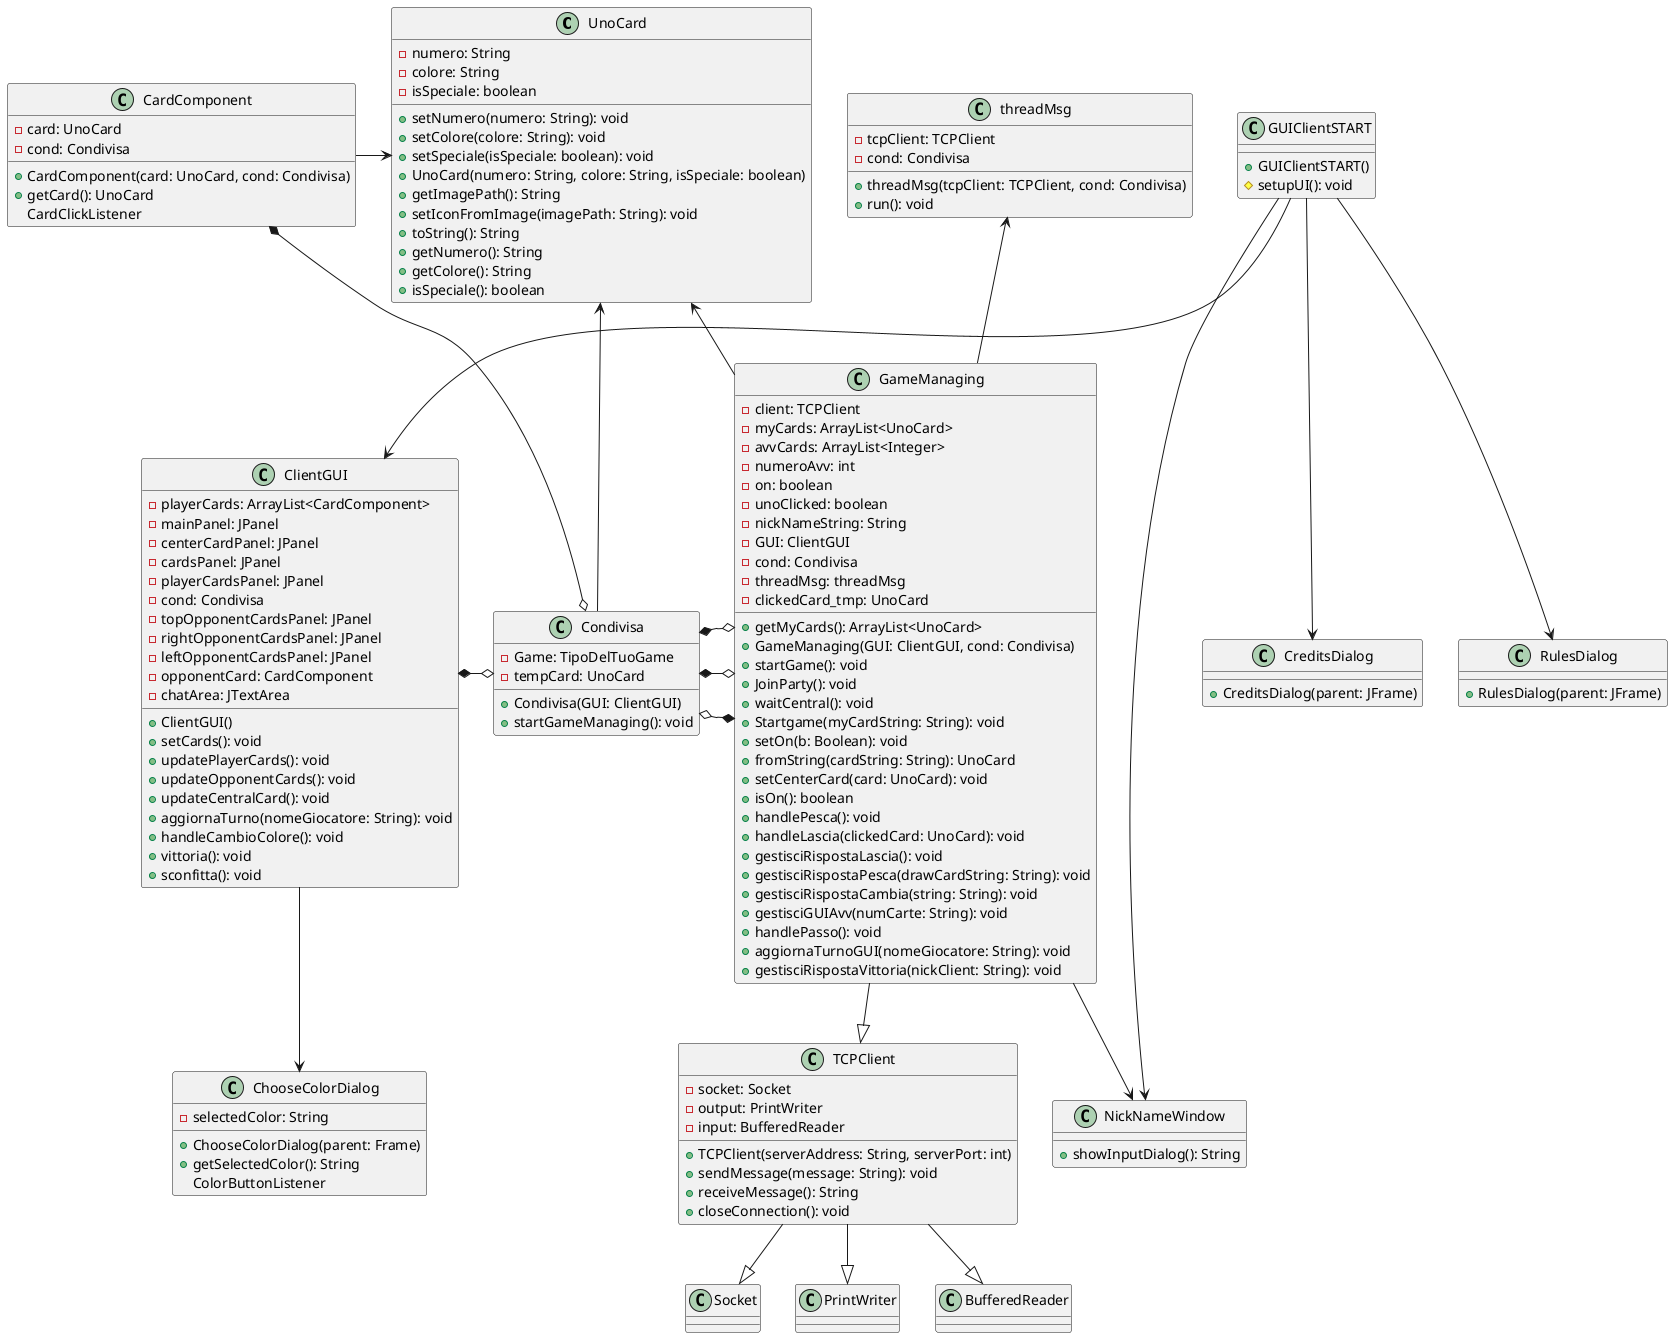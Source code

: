 @startuml
class UnoCard {
  - numero: String
  - colore: String
  - isSpeciale: boolean
  + setNumero(numero: String): void
  + setColore(colore: String): void
  + setSpeciale(isSpeciale: boolean): void
  + UnoCard(numero: String, colore: String, isSpeciale: boolean)
  + getImagePath(): String
  + setIconFromImage(imagePath: String): void
  + toString(): String
  + getNumero(): String
  + getColore(): String
  + isSpeciale(): boolean
}

class Condivisa {
  - Game: TipoDelTuoGame
  - tempCard: UnoCard
  + Condivisa(GUI: ClientGUI)
  + startGameManaging(): void
}

class GameManaging {
  - client: TCPClient
  - myCards: ArrayList<UnoCard>
  - avvCards: ArrayList<Integer>
  - numeroAvv: int
  - on: boolean
  - unoClicked: boolean
  - nickNameString: String
  - GUI: ClientGUI
  - cond: Condivisa
  - threadMsg: threadMsg
  - clickedCard_tmp: UnoCard
  + getMyCards(): ArrayList<UnoCard>
  + GameManaging(GUI: ClientGUI, cond: Condivisa)
  + startGame(): void
  + JoinParty(): void
  + waitCentral(): void
  + Startgame(myCardString: String): void
  + setOn(b: Boolean): void
  + fromString(cardString: String): UnoCard
  + setCenterCard(card: UnoCard): void
  + isOn(): boolean
  + handlePesca(): void
  + handleLascia(clickedCard: UnoCard): void
  + gestisciRispostaLascia(): void
  + gestisciRispostaPesca(drawCardString: String): void
  + gestisciRispostaCambia(string: String): void
  + gestisciGUIAvv(numCarte: String): void
  + handlePasso(): void
  + aggiornaTurnoGUI(nomeGiocatore: String): void
  + gestisciRispostaVittoria(nickClient: String): void
}

class CardComponent {
  - card: UnoCard
  - cond: Condivisa
  + CardComponent(card: UnoCard, cond: Condivisa)
  + getCard(): UnoCard
  {method} CardClickListener
}

class ChooseColorDialog {
  - selectedColor: String
  + ChooseColorDialog(parent: Frame)
  + getSelectedColor(): String
  {method} ColorButtonListener
}

class ClientGUI {
  - playerCards: ArrayList<CardComponent>
  - mainPanel: JPanel
  - centerCardPanel: JPanel
  - cardsPanel: JPanel
  - playerCardsPanel: JPanel
  - cond: Condivisa
  - topOpponentCardsPanel: JPanel
  - rightOpponentCardsPanel: JPanel
  - leftOpponentCardsPanel: JPanel
  - opponentCard: CardComponent
  - chatArea: JTextArea
  + ClientGUI()
  + setCards(): void
  + updatePlayerCards(): void
  + updateOpponentCards(): void
  + updateCentralCard(): void
  + aggiornaTurno(nomeGiocatore: String): void
  + handleCambioColore(): void
  + vittoria(): void
  + sconfitta(): void
}

class CreditsDialog {
  + CreditsDialog(parent: JFrame)
}

class GUIClientSTART {
  + GUIClientSTART()
  # setupUI(): void
}

class NickNameWindow {
  + showInputDialog(): String
}

class RulesDialog {
  + RulesDialog(parent: JFrame)
}

class TCPClient {
  - socket: Socket
  - output: PrintWriter
  - input: BufferedReader
  + TCPClient(serverAddress: String, serverPort: int)
  + sendMessage(message: String): void
  + receiveMessage(): String
  + closeConnection(): void
}

class threadMsg {
  - tcpClient: TCPClient
  - cond: Condivisa
  + threadMsg(tcpClient: TCPClient, cond: Condivisa)
  + run(): void
}

GUIClientSTART -down-> RulesDialog
GUIClientSTART -down-> CreditsDialog
GUIClientSTART -down-> NickNameWindow
GUIClientSTART -down-> ClientGUI
ClientGUI *-right-o Condivisa
ClientGUI -down-> ChooseColorDialog
GameManaging --|> TCPClient
GameManaging *-right-o Condivisa
GameManaging -right-> UnoCard
GameManaging -up-> threadMsg
GameManaging -down-> NickNameWindow
Condivisa *-right-o GameManaging
CardComponent *-right-o Condivisa
CardComponent -right-> UnoCard

Condivisa *-right-o GameManaging

Condivisa -up-> UnoCard
TCPClient --|> Socket
TCPClient --|> PrintWriter
TCPClient --|> BufferedReader


@enduml
